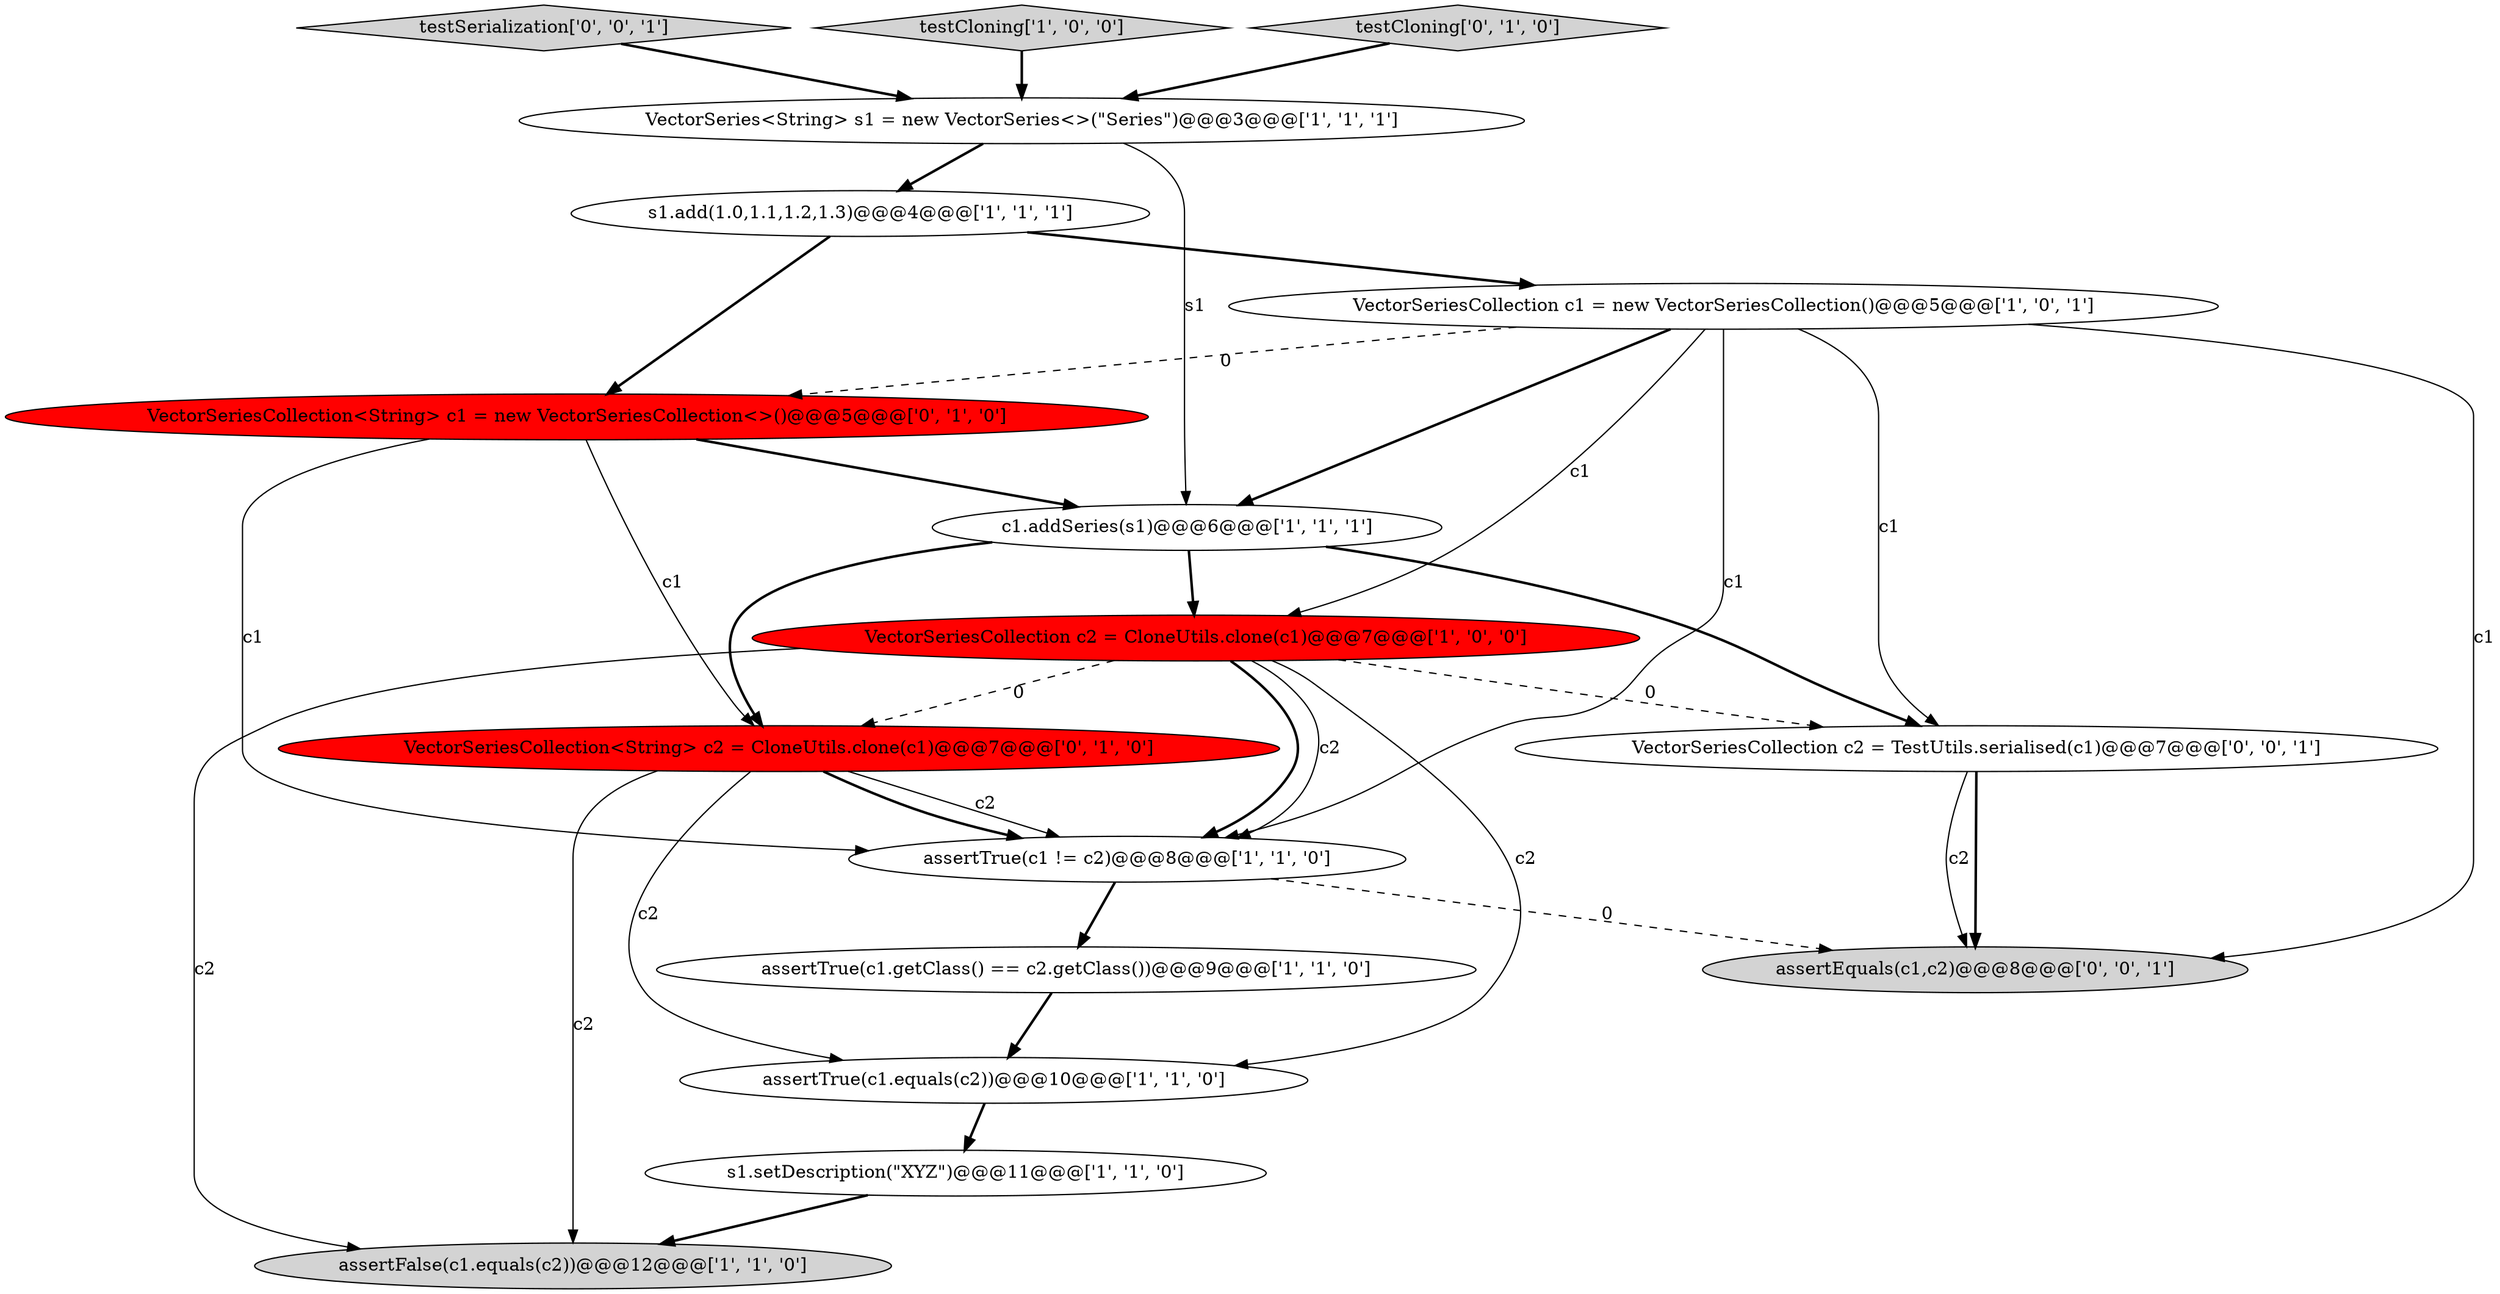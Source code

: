 digraph {
14 [style = filled, label = "testSerialization['0', '0', '1']", fillcolor = lightgray, shape = diamond image = "AAA0AAABBB3BBB"];
10 [style = filled, label = "testCloning['1', '0', '0']", fillcolor = lightgray, shape = diamond image = "AAA0AAABBB1BBB"];
3 [style = filled, label = "c1.addSeries(s1)@@@6@@@['1', '1', '1']", fillcolor = white, shape = ellipse image = "AAA0AAABBB1BBB"];
7 [style = filled, label = "assertTrue(c1.getClass() == c2.getClass())@@@9@@@['1', '1', '0']", fillcolor = white, shape = ellipse image = "AAA0AAABBB1BBB"];
0 [style = filled, label = "assertTrue(c1 != c2)@@@8@@@['1', '1', '0']", fillcolor = white, shape = ellipse image = "AAA0AAABBB1BBB"];
4 [style = filled, label = "VectorSeriesCollection c2 = CloneUtils.clone(c1)@@@7@@@['1', '0', '0']", fillcolor = red, shape = ellipse image = "AAA1AAABBB1BBB"];
5 [style = filled, label = "s1.setDescription(\"XYZ\")@@@11@@@['1', '1', '0']", fillcolor = white, shape = ellipse image = "AAA0AAABBB1BBB"];
2 [style = filled, label = "VectorSeriesCollection c1 = new VectorSeriesCollection()@@@5@@@['1', '0', '1']", fillcolor = white, shape = ellipse image = "AAA0AAABBB1BBB"];
9 [style = filled, label = "s1.add(1.0,1.1,1.2,1.3)@@@4@@@['1', '1', '1']", fillcolor = white, shape = ellipse image = "AAA0AAABBB1BBB"];
6 [style = filled, label = "assertTrue(c1.equals(c2))@@@10@@@['1', '1', '0']", fillcolor = white, shape = ellipse image = "AAA0AAABBB1BBB"];
11 [style = filled, label = "VectorSeriesCollection<String> c2 = CloneUtils.clone(c1)@@@7@@@['0', '1', '0']", fillcolor = red, shape = ellipse image = "AAA1AAABBB2BBB"];
12 [style = filled, label = "VectorSeriesCollection<String> c1 = new VectorSeriesCollection<>()@@@5@@@['0', '1', '0']", fillcolor = red, shape = ellipse image = "AAA1AAABBB2BBB"];
1 [style = filled, label = "VectorSeries<String> s1 = new VectorSeries<>(\"Series\")@@@3@@@['1', '1', '1']", fillcolor = white, shape = ellipse image = "AAA0AAABBB1BBB"];
8 [style = filled, label = "assertFalse(c1.equals(c2))@@@12@@@['1', '1', '0']", fillcolor = lightgray, shape = ellipse image = "AAA0AAABBB1BBB"];
16 [style = filled, label = "VectorSeriesCollection c2 = TestUtils.serialised(c1)@@@7@@@['0', '0', '1']", fillcolor = white, shape = ellipse image = "AAA0AAABBB3BBB"];
13 [style = filled, label = "testCloning['0', '1', '0']", fillcolor = lightgray, shape = diamond image = "AAA0AAABBB2BBB"];
15 [style = filled, label = "assertEquals(c1,c2)@@@8@@@['0', '0', '1']", fillcolor = lightgray, shape = ellipse image = "AAA0AAABBB3BBB"];
16->15 [style = bold, label=""];
5->8 [style = bold, label=""];
2->0 [style = solid, label="c1"];
2->16 [style = solid, label="c1"];
4->16 [style = dashed, label="0"];
1->3 [style = solid, label="s1"];
9->2 [style = bold, label=""];
2->4 [style = solid, label="c1"];
2->3 [style = bold, label=""];
3->11 [style = bold, label=""];
0->15 [style = dashed, label="0"];
12->0 [style = solid, label="c1"];
3->16 [style = bold, label=""];
4->8 [style = solid, label="c2"];
3->4 [style = bold, label=""];
11->6 [style = solid, label="c2"];
2->15 [style = solid, label="c1"];
13->1 [style = bold, label=""];
14->1 [style = bold, label=""];
1->9 [style = bold, label=""];
4->0 [style = bold, label=""];
4->0 [style = solid, label="c2"];
0->7 [style = bold, label=""];
11->0 [style = solid, label="c2"];
6->5 [style = bold, label=""];
2->12 [style = dashed, label="0"];
11->0 [style = bold, label=""];
12->11 [style = solid, label="c1"];
11->8 [style = solid, label="c2"];
16->15 [style = solid, label="c2"];
7->6 [style = bold, label=""];
4->6 [style = solid, label="c2"];
12->3 [style = bold, label=""];
9->12 [style = bold, label=""];
4->11 [style = dashed, label="0"];
10->1 [style = bold, label=""];
}
